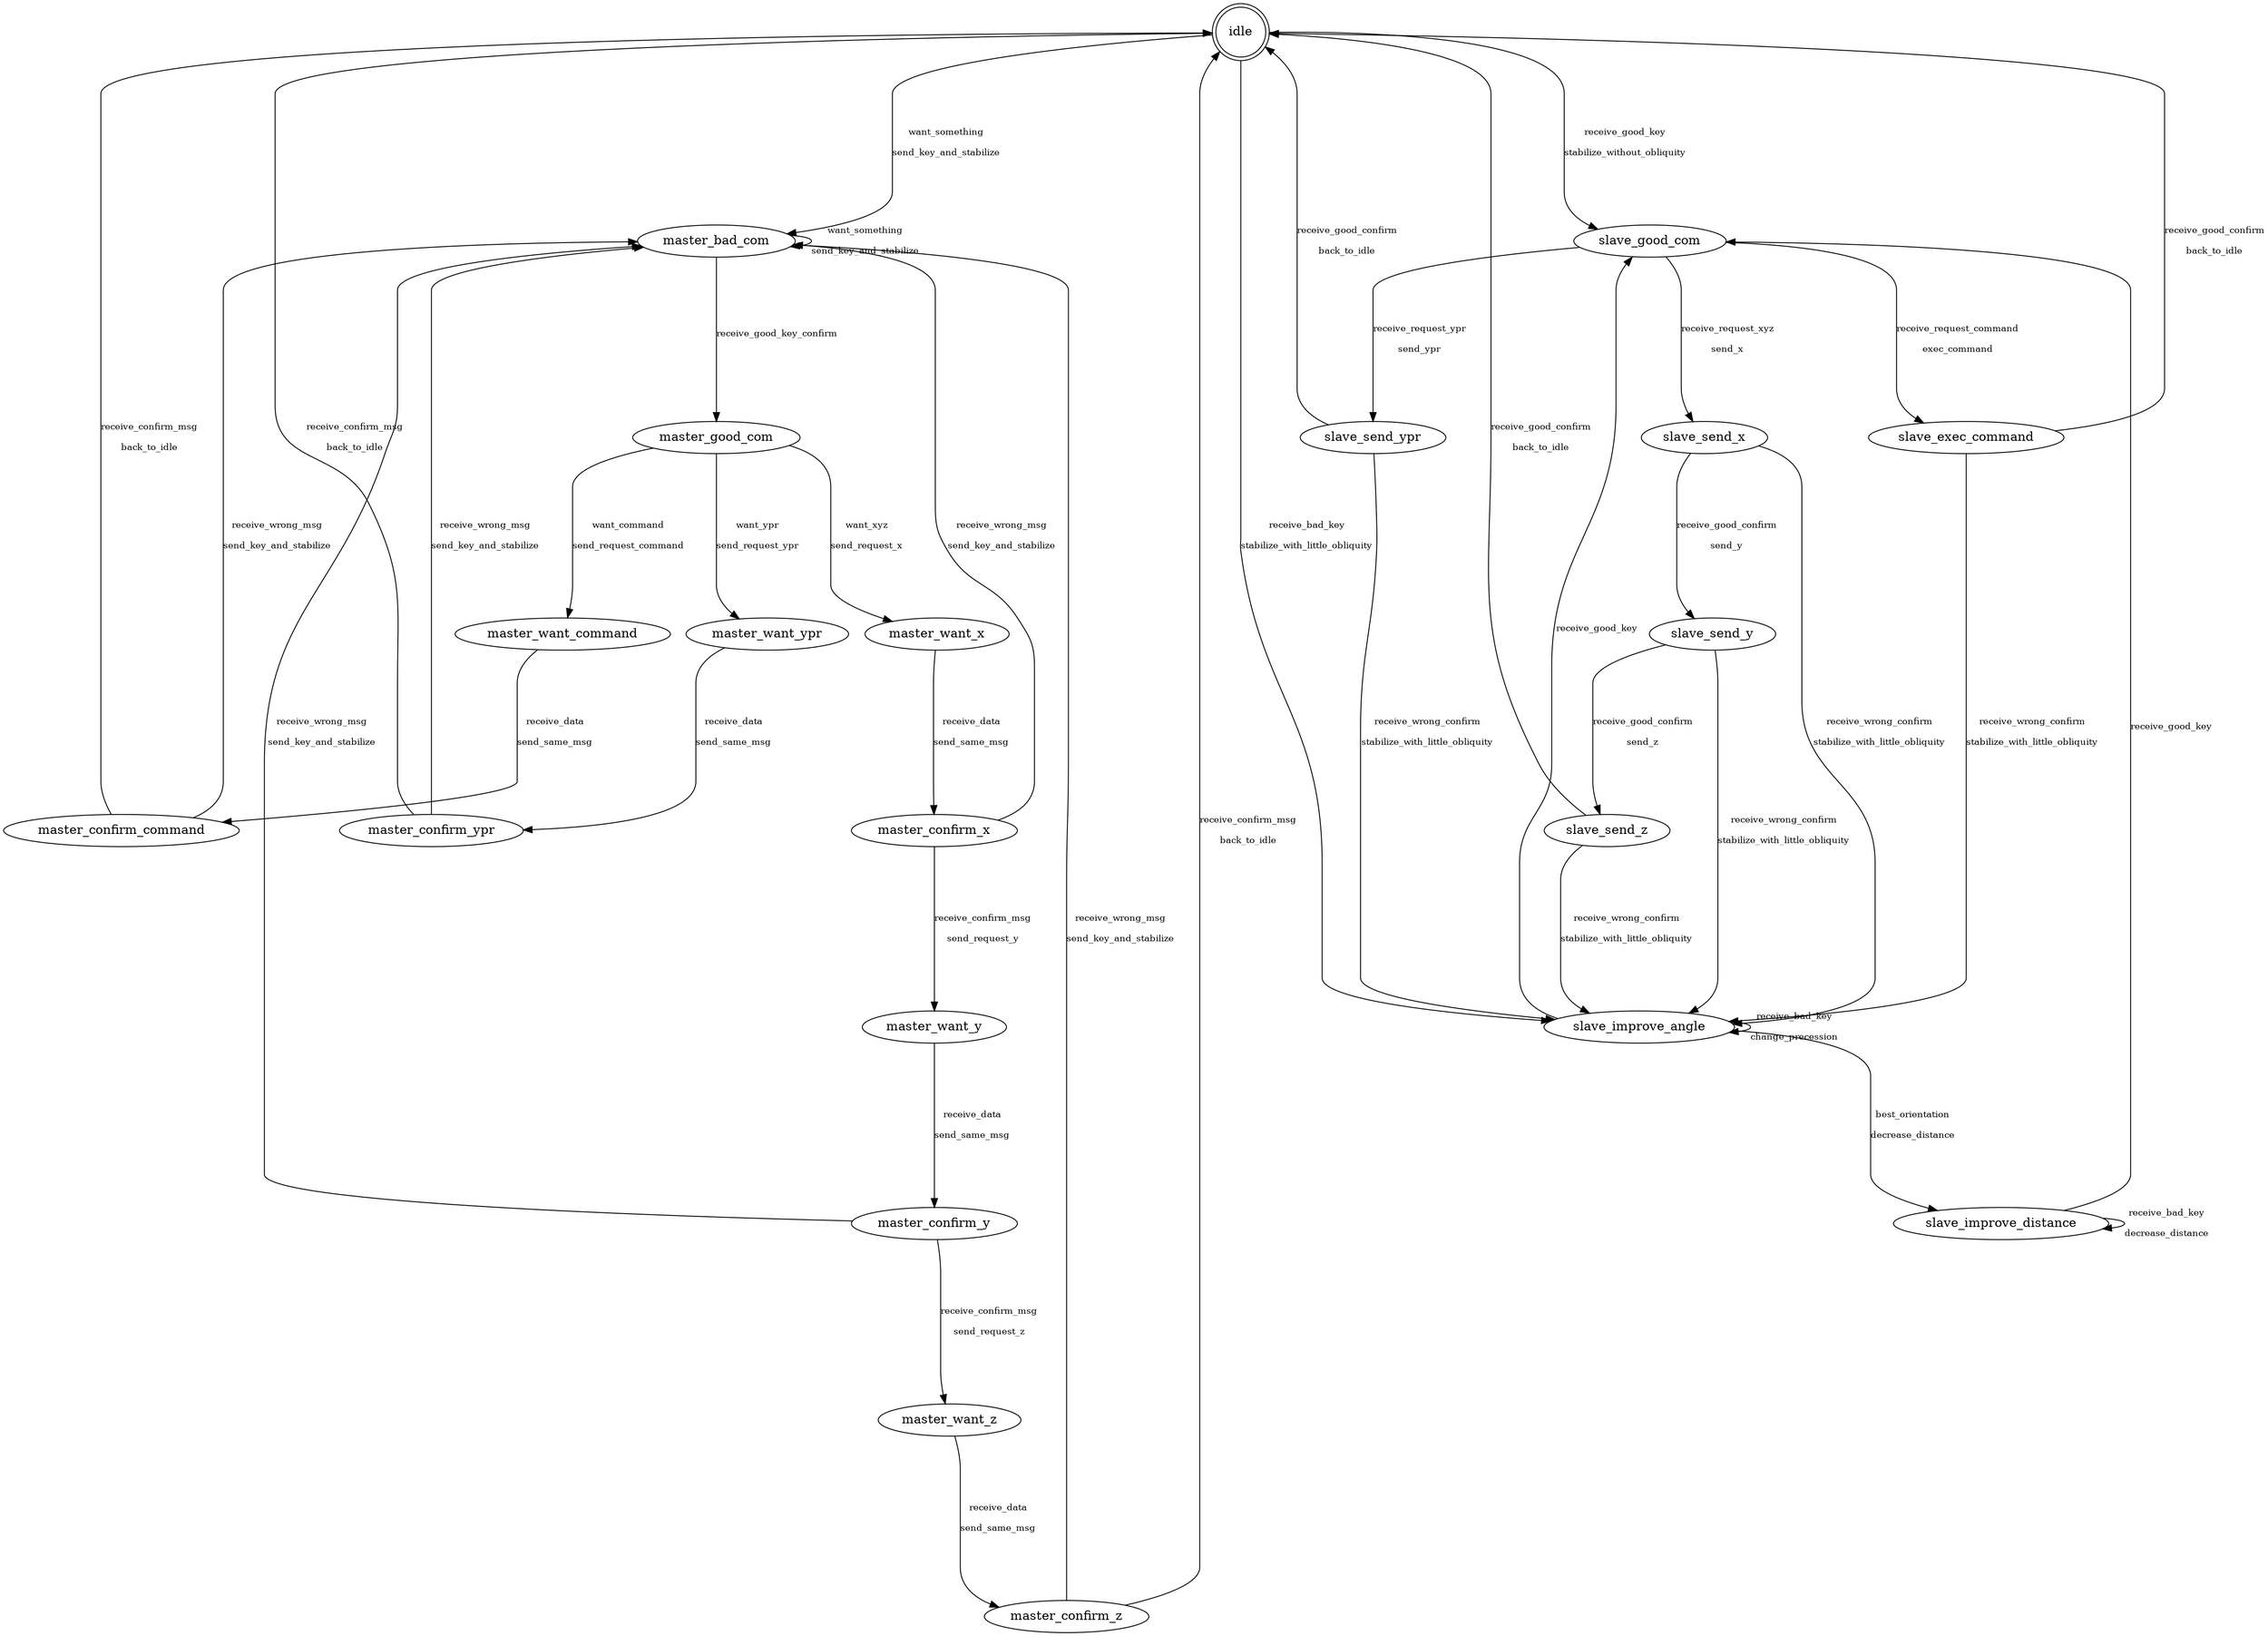digraph links {
	edge [fontsize = 10];
	idle;
	master_bad_com;
	master_confirm_command;
	master_confirm_x;
	master_confirm_y;
	master_confirm_ypr;
	master_confirm_z;
	master_good_com;
	master_want_command;
	master_want_x;
	master_want_y;
	master_want_ypr;
	master_want_z;
	slave_exec_command;
	slave_good_com;
	slave_improve_angle;
	slave_improve_distance;
	slave_send_x;
	slave_send_y;
	slave_send_ypr;
	slave_send_z;
	idle[shape=doublecircle];
	idle->master_bad_com [label = "want_something\n\nsend_key_and_stabilize"] [minlen=4]
	idle->slave_good_com [label = "receive_good_key\n\nstabilize_without_obliquity"] [minlen=4]
	idle->slave_improve_angle [label = "receive_bad_key\n\nstabilize_with_little_obliquity"] [minlen=4]
	master_bad_com->master_bad_com [label = "want_something\n\nsend_key_and_stabilize"] [minlen=4]
	master_bad_com->master_good_com [label = "receive_good_key_confirm\n\n"] [minlen=4]
	master_confirm_command->master_bad_com [label = "receive_wrong_msg\n\nsend_key_and_stabilize"] [minlen=4]
	master_confirm_command->idle [label = "receive_confirm_msg\n\nback_to_idle"] [minlen=4]
	master_confirm_x->master_bad_com [label = "receive_wrong_msg\n\nsend_key_and_stabilize"] [minlen=4]
	master_confirm_x->master_want_y [label = "receive_confirm_msg\n\nsend_request_y"] [minlen=4]
	master_confirm_y->master_bad_com [label = "receive_wrong_msg\n\nsend_key_and_stabilize"] [minlen=4]
	master_confirm_y->master_want_z [label = "receive_confirm_msg\n\nsend_request_z"] [minlen=4]
	master_confirm_ypr->master_bad_com [label = "receive_wrong_msg\n\nsend_key_and_stabilize"] [minlen=4]
	master_confirm_ypr->idle [label = "receive_confirm_msg\n\nback_to_idle"] [minlen=4]
	master_confirm_z->master_bad_com [label = "receive_wrong_msg\n\nsend_key_and_stabilize"] [minlen=4]
	master_confirm_z->idle [label = "receive_confirm_msg\n\nback_to_idle"] [minlen=4]
	master_good_com->master_want_x [label = "want_xyz\n\nsend_request_x"] [minlen=4]
	master_good_com->master_want_ypr [label = "want_ypr\n\nsend_request_ypr"] [minlen=4]
	master_good_com->master_want_command [label = "want_command\n\nsend_request_command"] [minlen=4]
	master_want_command->master_confirm_command [label = "receive_data\n\nsend_same_msg"] [minlen=4]
	master_want_x->master_confirm_x [label = "receive_data\n\nsend_same_msg"] [minlen=4]
	master_want_y->master_confirm_y [label = "receive_data\n\nsend_same_msg"] [minlen=4]
	master_want_ypr->master_confirm_ypr [label = "receive_data\n\nsend_same_msg"] [minlen=4]
	master_want_z->master_confirm_z [label = "receive_data\n\nsend_same_msg"] [minlen=4]
	slave_exec_command->idle [label = "receive_good_confirm\n\nback_to_idle"] [minlen=4]
	slave_exec_command->slave_improve_angle [label = "receive_wrong_confirm\n\nstabilize_with_little_obliquity"] [minlen=4]
	slave_good_com->slave_send_x [label = "receive_request_xyz\n\nsend_x"] [minlen=4]
	slave_good_com->slave_send_ypr [label = "receive_request_ypr\n\nsend_ypr"] [minlen=4]
	slave_good_com->slave_exec_command [label = "receive_request_command\n\nexec_command"] [minlen=4]
	slave_improve_angle->slave_good_com [label = "receive_good_key\n\n"] [minlen=4]
	slave_improve_angle->slave_improve_angle [label = "receive_bad_key\n\nchange_precession"] [minlen=4]
	slave_improve_angle->slave_improve_distance [label = "best_orientation\n\ndecrease_distance"] [minlen=4]
	slave_improve_distance->slave_good_com [label = "receive_good_key\n\n"] [minlen=4]
	slave_improve_distance->slave_improve_distance [label = "receive_bad_key\n\ndecrease_distance"] [minlen=4]
	slave_send_x->slave_send_y [label = "receive_good_confirm\n\nsend_y"] [minlen=4]
	slave_send_x->slave_improve_angle [label = "receive_wrong_confirm\n\nstabilize_with_little_obliquity"] [minlen=4]
	slave_send_y->slave_send_z [label = "receive_good_confirm\n\nsend_z"] [minlen=4]
	slave_send_y->slave_improve_angle [label = "receive_wrong_confirm\n\nstabilize_with_little_obliquity"] [minlen=4]
	slave_send_ypr->idle [label = "receive_good_confirm\n\nback_to_idle"] [minlen=4]
	slave_send_ypr->slave_improve_angle [label = "receive_wrong_confirm\n\nstabilize_with_little_obliquity"] [minlen=4]
	slave_send_z->idle [label = "receive_good_confirm\n\nback_to_idle"] [minlen=4]
	slave_send_z->slave_improve_angle [label = "receive_wrong_confirm\n\nstabilize_with_little_obliquity"] [minlen=4]
}
